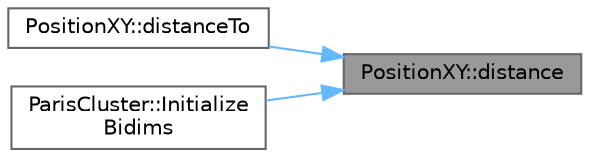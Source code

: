 digraph "PositionXY::distance"
{
 // LATEX_PDF_SIZE
  bgcolor="transparent";
  edge [fontname=Helvetica,fontsize=10,labelfontname=Helvetica,labelfontsize=10];
  node [fontname=Helvetica,fontsize=10,shape=box,height=0.2,width=0.4];
  rankdir="RL";
  Node1 [id="Node000001",label="PositionXY::distance",height=0.2,width=0.4,color="gray40", fillcolor="grey60", style="filled", fontcolor="black",tooltip=" "];
  Node1 -> Node2 [id="edge1_Node000001_Node000002",dir="back",color="steelblue1",style="solid",tooltip=" "];
  Node2 [id="Node000002",label="PositionXY::distanceTo",height=0.2,width=0.4,color="grey40", fillcolor="white", style="filled",URL="$class_position_x_y.html#ab72e29ae813c686380dd1d14bb45c245",tooltip=" "];
  Node1 -> Node3 [id="edge2_Node000001_Node000003",dir="back",color="steelblue1",style="solid",tooltip=" "];
  Node3 [id="Node000003",label="ParisCluster::Initialize\lBidims",height=0.2,width=0.4,color="grey40", fillcolor="white", style="filled",URL="$class_paris_cluster.html#a81835073d597336589fb593dff8d37e0",tooltip=" "];
}
